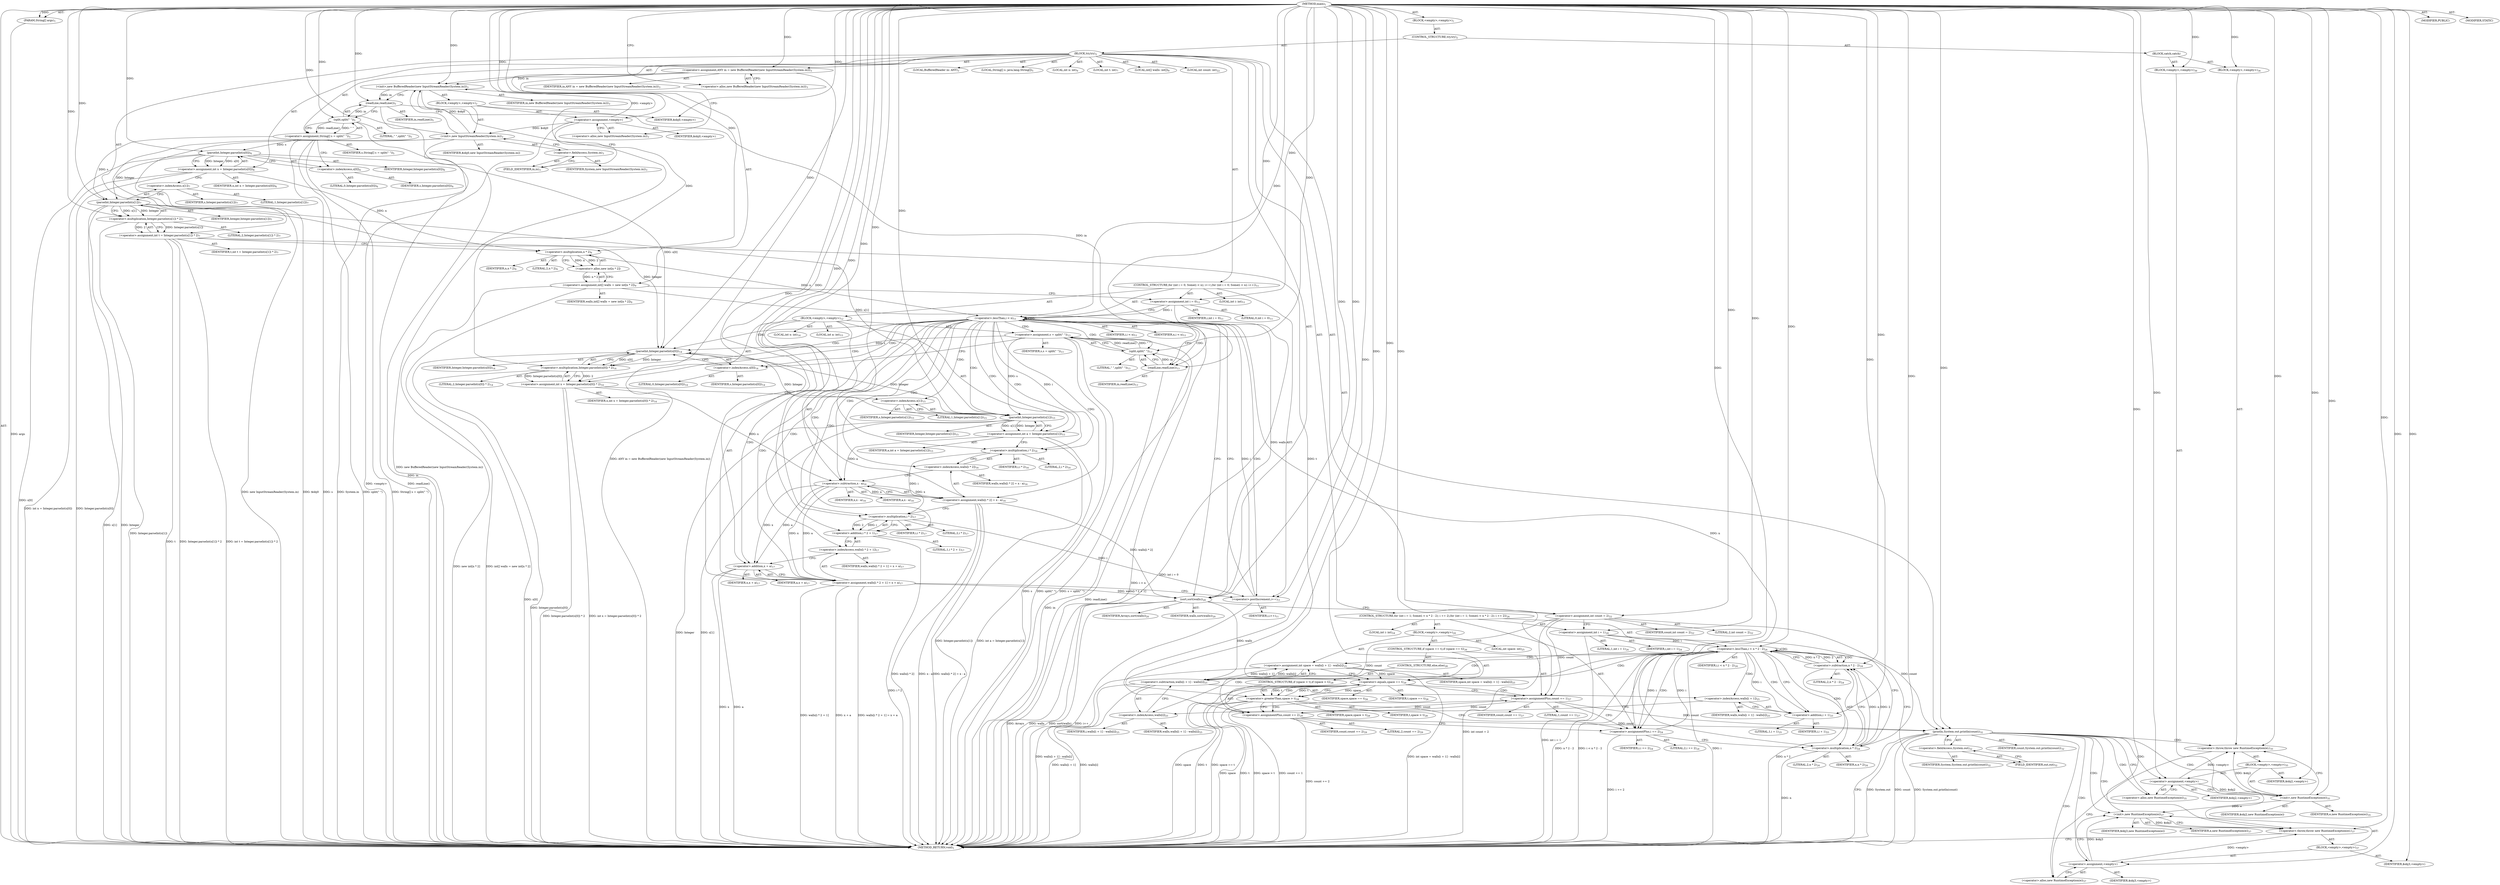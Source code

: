 digraph "main" {  
"19" [label = <(METHOD,main)<SUB>1</SUB>> ]
"20" [label = <(PARAM,String[] args)<SUB>1</SUB>> ]
"21" [label = <(BLOCK,&lt;empty&gt;,&lt;empty&gt;)<SUB>1</SUB>> ]
"22" [label = <(CONTROL_STRUCTURE,try,try)<SUB>2</SUB>> ]
"23" [label = <(BLOCK,try,try)<SUB>2</SUB>> ]
"4" [label = <(LOCAL,BufferedReader in: ANY)<SUB>3</SUB>> ]
"24" [label = <(&lt;operator&gt;.assignment,ANY in = new BufferedReader(new InputStreamReader(System.in)))<SUB>3</SUB>> ]
"25" [label = <(IDENTIFIER,in,ANY in = new BufferedReader(new InputStreamReader(System.in)))<SUB>3</SUB>> ]
"26" [label = <(&lt;operator&gt;.alloc,new BufferedReader(new InputStreamReader(System.in)))<SUB>3</SUB>> ]
"27" [label = <(&lt;init&gt;,new BufferedReader(new InputStreamReader(System.in)))<SUB>3</SUB>> ]
"3" [label = <(IDENTIFIER,in,new BufferedReader(new InputStreamReader(System.in)))<SUB>3</SUB>> ]
"28" [label = <(BLOCK,&lt;empty&gt;,&lt;empty&gt;)<SUB>3</SUB>> ]
"29" [label = <(&lt;operator&gt;.assignment,&lt;empty&gt;)> ]
"30" [label = <(IDENTIFIER,$obj0,&lt;empty&gt;)> ]
"31" [label = <(&lt;operator&gt;.alloc,new InputStreamReader(System.in))<SUB>3</SUB>> ]
"32" [label = <(&lt;init&gt;,new InputStreamReader(System.in))<SUB>3</SUB>> ]
"33" [label = <(IDENTIFIER,$obj0,new InputStreamReader(System.in))> ]
"34" [label = <(&lt;operator&gt;.fieldAccess,System.in)<SUB>3</SUB>> ]
"35" [label = <(IDENTIFIER,System,new InputStreamReader(System.in))<SUB>3</SUB>> ]
"36" [label = <(FIELD_IDENTIFIER,in,in)<SUB>3</SUB>> ]
"37" [label = <(IDENTIFIER,$obj0,&lt;empty&gt;)> ]
"38" [label = <(LOCAL,String[] s: java.lang.String[])<SUB>5</SUB>> ]
"39" [label = <(&lt;operator&gt;.assignment,String[] s = split(&quot; &quot;))<SUB>5</SUB>> ]
"40" [label = <(IDENTIFIER,s,String[] s = split(&quot; &quot;))<SUB>5</SUB>> ]
"41" [label = <(split,split(&quot; &quot;))<SUB>5</SUB>> ]
"42" [label = <(readLine,readLine())<SUB>5</SUB>> ]
"43" [label = <(IDENTIFIER,in,readLine())<SUB>5</SUB>> ]
"44" [label = <(LITERAL,&quot; &quot;,split(&quot; &quot;))<SUB>5</SUB>> ]
"45" [label = <(LOCAL,int n: int)<SUB>6</SUB>> ]
"46" [label = <(&lt;operator&gt;.assignment,int n = Integer.parseInt(s[0]))<SUB>6</SUB>> ]
"47" [label = <(IDENTIFIER,n,int n = Integer.parseInt(s[0]))<SUB>6</SUB>> ]
"48" [label = <(parseInt,Integer.parseInt(s[0]))<SUB>6</SUB>> ]
"49" [label = <(IDENTIFIER,Integer,Integer.parseInt(s[0]))<SUB>6</SUB>> ]
"50" [label = <(&lt;operator&gt;.indexAccess,s[0])<SUB>6</SUB>> ]
"51" [label = <(IDENTIFIER,s,Integer.parseInt(s[0]))<SUB>6</SUB>> ]
"52" [label = <(LITERAL,0,Integer.parseInt(s[0]))<SUB>6</SUB>> ]
"53" [label = <(LOCAL,int t: int)<SUB>7</SUB>> ]
"54" [label = <(&lt;operator&gt;.assignment,int t = Integer.parseInt(s[1]) * 2)<SUB>7</SUB>> ]
"55" [label = <(IDENTIFIER,t,int t = Integer.parseInt(s[1]) * 2)<SUB>7</SUB>> ]
"56" [label = <(&lt;operator&gt;.multiplication,Integer.parseInt(s[1]) * 2)<SUB>7</SUB>> ]
"57" [label = <(parseInt,Integer.parseInt(s[1]))<SUB>7</SUB>> ]
"58" [label = <(IDENTIFIER,Integer,Integer.parseInt(s[1]))<SUB>7</SUB>> ]
"59" [label = <(&lt;operator&gt;.indexAccess,s[1])<SUB>7</SUB>> ]
"60" [label = <(IDENTIFIER,s,Integer.parseInt(s[1]))<SUB>7</SUB>> ]
"61" [label = <(LITERAL,1,Integer.parseInt(s[1]))<SUB>7</SUB>> ]
"62" [label = <(LITERAL,2,Integer.parseInt(s[1]) * 2)<SUB>7</SUB>> ]
"63" [label = <(LOCAL,int[] walls: int[])<SUB>9</SUB>> ]
"64" [label = <(&lt;operator&gt;.assignment,int[] walls = new int[n * 2])<SUB>9</SUB>> ]
"65" [label = <(IDENTIFIER,walls,int[] walls = new int[n * 2])<SUB>9</SUB>> ]
"66" [label = <(&lt;operator&gt;.alloc,new int[n * 2])> ]
"67" [label = <(&lt;operator&gt;.multiplication,n * 2)<SUB>9</SUB>> ]
"68" [label = <(IDENTIFIER,n,n * 2)<SUB>9</SUB>> ]
"69" [label = <(LITERAL,2,n * 2)<SUB>9</SUB>> ]
"70" [label = <(CONTROL_STRUCTURE,for (int i = 0; Some(i &lt; n); i++),for (int i = 0; Some(i &lt; n); i++))<SUB>11</SUB>> ]
"71" [label = <(LOCAL,int i: int)<SUB>11</SUB>> ]
"72" [label = <(&lt;operator&gt;.assignment,int i = 0)<SUB>11</SUB>> ]
"73" [label = <(IDENTIFIER,i,int i = 0)<SUB>11</SUB>> ]
"74" [label = <(LITERAL,0,int i = 0)<SUB>11</SUB>> ]
"75" [label = <(&lt;operator&gt;.lessThan,i &lt; n)<SUB>11</SUB>> ]
"76" [label = <(IDENTIFIER,i,i &lt; n)<SUB>11</SUB>> ]
"77" [label = <(IDENTIFIER,n,i &lt; n)<SUB>11</SUB>> ]
"78" [label = <(&lt;operator&gt;.postIncrement,i++)<SUB>11</SUB>> ]
"79" [label = <(IDENTIFIER,i,i++)<SUB>11</SUB>> ]
"80" [label = <(BLOCK,&lt;empty&gt;,&lt;empty&gt;)<SUB>12</SUB>> ]
"81" [label = <(&lt;operator&gt;.assignment,s = split(&quot; &quot;))<SUB>13</SUB>> ]
"82" [label = <(IDENTIFIER,s,s = split(&quot; &quot;))<SUB>13</SUB>> ]
"83" [label = <(split,split(&quot; &quot;))<SUB>13</SUB>> ]
"84" [label = <(readLine,readLine())<SUB>13</SUB>> ]
"85" [label = <(IDENTIFIER,in,readLine())<SUB>13</SUB>> ]
"86" [label = <(LITERAL,&quot; &quot;,split(&quot; &quot;))<SUB>13</SUB>> ]
"87" [label = <(LOCAL,int x: int)<SUB>14</SUB>> ]
"88" [label = <(&lt;operator&gt;.assignment,int x = Integer.parseInt(s[0]) * 2)<SUB>14</SUB>> ]
"89" [label = <(IDENTIFIER,x,int x = Integer.parseInt(s[0]) * 2)<SUB>14</SUB>> ]
"90" [label = <(&lt;operator&gt;.multiplication,Integer.parseInt(s[0]) * 2)<SUB>14</SUB>> ]
"91" [label = <(parseInt,Integer.parseInt(s[0]))<SUB>14</SUB>> ]
"92" [label = <(IDENTIFIER,Integer,Integer.parseInt(s[0]))<SUB>14</SUB>> ]
"93" [label = <(&lt;operator&gt;.indexAccess,s[0])<SUB>14</SUB>> ]
"94" [label = <(IDENTIFIER,s,Integer.parseInt(s[0]))<SUB>14</SUB>> ]
"95" [label = <(LITERAL,0,Integer.parseInt(s[0]))<SUB>14</SUB>> ]
"96" [label = <(LITERAL,2,Integer.parseInt(s[0]) * 2)<SUB>14</SUB>> ]
"97" [label = <(LOCAL,int a: int)<SUB>15</SUB>> ]
"98" [label = <(&lt;operator&gt;.assignment,int a = Integer.parseInt(s[1]))<SUB>15</SUB>> ]
"99" [label = <(IDENTIFIER,a,int a = Integer.parseInt(s[1]))<SUB>15</SUB>> ]
"100" [label = <(parseInt,Integer.parseInt(s[1]))<SUB>15</SUB>> ]
"101" [label = <(IDENTIFIER,Integer,Integer.parseInt(s[1]))<SUB>15</SUB>> ]
"102" [label = <(&lt;operator&gt;.indexAccess,s[1])<SUB>15</SUB>> ]
"103" [label = <(IDENTIFIER,s,Integer.parseInt(s[1]))<SUB>15</SUB>> ]
"104" [label = <(LITERAL,1,Integer.parseInt(s[1]))<SUB>15</SUB>> ]
"105" [label = <(&lt;operator&gt;.assignment,walls[i * 2] = x - a)<SUB>16</SUB>> ]
"106" [label = <(&lt;operator&gt;.indexAccess,walls[i * 2])<SUB>16</SUB>> ]
"107" [label = <(IDENTIFIER,walls,walls[i * 2] = x - a)<SUB>16</SUB>> ]
"108" [label = <(&lt;operator&gt;.multiplication,i * 2)<SUB>16</SUB>> ]
"109" [label = <(IDENTIFIER,i,i * 2)<SUB>16</SUB>> ]
"110" [label = <(LITERAL,2,i * 2)<SUB>16</SUB>> ]
"111" [label = <(&lt;operator&gt;.subtraction,x - a)<SUB>16</SUB>> ]
"112" [label = <(IDENTIFIER,x,x - a)<SUB>16</SUB>> ]
"113" [label = <(IDENTIFIER,a,x - a)<SUB>16</SUB>> ]
"114" [label = <(&lt;operator&gt;.assignment,walls[i * 2 + 1] = x + a)<SUB>17</SUB>> ]
"115" [label = <(&lt;operator&gt;.indexAccess,walls[i * 2 + 1])<SUB>17</SUB>> ]
"116" [label = <(IDENTIFIER,walls,walls[i * 2 + 1] = x + a)<SUB>17</SUB>> ]
"117" [label = <(&lt;operator&gt;.addition,i * 2 + 1)<SUB>17</SUB>> ]
"118" [label = <(&lt;operator&gt;.multiplication,i * 2)<SUB>17</SUB>> ]
"119" [label = <(IDENTIFIER,i,i * 2)<SUB>17</SUB>> ]
"120" [label = <(LITERAL,2,i * 2)<SUB>17</SUB>> ]
"121" [label = <(LITERAL,1,i * 2 + 1)<SUB>17</SUB>> ]
"122" [label = <(&lt;operator&gt;.addition,x + a)<SUB>17</SUB>> ]
"123" [label = <(IDENTIFIER,x,x + a)<SUB>17</SUB>> ]
"124" [label = <(IDENTIFIER,a,x + a)<SUB>17</SUB>> ]
"125" [label = <(sort,sort(walls))<SUB>20</SUB>> ]
"126" [label = <(IDENTIFIER,Arrays,sort(walls))<SUB>20</SUB>> ]
"127" [label = <(IDENTIFIER,walls,sort(walls))<SUB>20</SUB>> ]
"128" [label = <(LOCAL,int count: int)<SUB>22</SUB>> ]
"129" [label = <(&lt;operator&gt;.assignment,int count = 2)<SUB>22</SUB>> ]
"130" [label = <(IDENTIFIER,count,int count = 2)<SUB>22</SUB>> ]
"131" [label = <(LITERAL,2,int count = 2)<SUB>22</SUB>> ]
"132" [label = <(CONTROL_STRUCTURE,for (int i = 1; Some(i &lt; n * 2 - 2); i += 2),for (int i = 1; Some(i &lt; n * 2 - 2); i += 2))<SUB>24</SUB>> ]
"133" [label = <(LOCAL,int i: int)<SUB>24</SUB>> ]
"134" [label = <(&lt;operator&gt;.assignment,int i = 1)<SUB>24</SUB>> ]
"135" [label = <(IDENTIFIER,i,int i = 1)<SUB>24</SUB>> ]
"136" [label = <(LITERAL,1,int i = 1)<SUB>24</SUB>> ]
"137" [label = <(&lt;operator&gt;.lessThan,i &lt; n * 2 - 2)<SUB>24</SUB>> ]
"138" [label = <(IDENTIFIER,i,i &lt; n * 2 - 2)<SUB>24</SUB>> ]
"139" [label = <(&lt;operator&gt;.subtraction,n * 2 - 2)<SUB>24</SUB>> ]
"140" [label = <(&lt;operator&gt;.multiplication,n * 2)<SUB>24</SUB>> ]
"141" [label = <(IDENTIFIER,n,n * 2)<SUB>24</SUB>> ]
"142" [label = <(LITERAL,2,n * 2)<SUB>24</SUB>> ]
"143" [label = <(LITERAL,2,n * 2 - 2)<SUB>24</SUB>> ]
"144" [label = <(&lt;operator&gt;.assignmentPlus,i += 2)<SUB>24</SUB>> ]
"145" [label = <(IDENTIFIER,i,i += 2)<SUB>24</SUB>> ]
"146" [label = <(LITERAL,2,i += 2)<SUB>24</SUB>> ]
"147" [label = <(BLOCK,&lt;empty&gt;,&lt;empty&gt;)<SUB>24</SUB>> ]
"148" [label = <(LOCAL,int space: int)<SUB>25</SUB>> ]
"149" [label = <(&lt;operator&gt;.assignment,int space = walls[i + 1] - walls[i])<SUB>25</SUB>> ]
"150" [label = <(IDENTIFIER,space,int space = walls[i + 1] - walls[i])<SUB>25</SUB>> ]
"151" [label = <(&lt;operator&gt;.subtraction,walls[i + 1] - walls[i])<SUB>25</SUB>> ]
"152" [label = <(&lt;operator&gt;.indexAccess,walls[i + 1])<SUB>25</SUB>> ]
"153" [label = <(IDENTIFIER,walls,walls[i + 1] - walls[i])<SUB>25</SUB>> ]
"154" [label = <(&lt;operator&gt;.addition,i + 1)<SUB>25</SUB>> ]
"155" [label = <(IDENTIFIER,i,i + 1)<SUB>25</SUB>> ]
"156" [label = <(LITERAL,1,i + 1)<SUB>25</SUB>> ]
"157" [label = <(&lt;operator&gt;.indexAccess,walls[i])<SUB>25</SUB>> ]
"158" [label = <(IDENTIFIER,walls,walls[i + 1] - walls[i])<SUB>25</SUB>> ]
"159" [label = <(IDENTIFIER,i,walls[i + 1] - walls[i])<SUB>25</SUB>> ]
"160" [label = <(CONTROL_STRUCTURE,if (space == t),if (space == t))<SUB>26</SUB>> ]
"161" [label = <(&lt;operator&gt;.equals,space == t)<SUB>26</SUB>> ]
"162" [label = <(IDENTIFIER,space,space == t)<SUB>26</SUB>> ]
"163" [label = <(IDENTIFIER,t,space == t)<SUB>26</SUB>> ]
"164" [label = <(&lt;operator&gt;.assignmentPlus,count += 1)<SUB>27</SUB>> ]
"165" [label = <(IDENTIFIER,count,count += 1)<SUB>27</SUB>> ]
"166" [label = <(LITERAL,1,count += 1)<SUB>27</SUB>> ]
"167" [label = <(CONTROL_STRUCTURE,else,else)<SUB>28</SUB>> ]
"168" [label = <(CONTROL_STRUCTURE,if (space &gt; t),if (space &gt; t))<SUB>28</SUB>> ]
"169" [label = <(&lt;operator&gt;.greaterThan,space &gt; t)<SUB>28</SUB>> ]
"170" [label = <(IDENTIFIER,space,space &gt; t)<SUB>28</SUB>> ]
"171" [label = <(IDENTIFIER,t,space &gt; t)<SUB>28</SUB>> ]
"172" [label = <(&lt;operator&gt;.assignmentPlus,count += 2)<SUB>29</SUB>> ]
"173" [label = <(IDENTIFIER,count,count += 2)<SUB>29</SUB>> ]
"174" [label = <(LITERAL,2,count += 2)<SUB>29</SUB>> ]
"175" [label = <(println,System.out.println(count))<SUB>32</SUB>> ]
"176" [label = <(&lt;operator&gt;.fieldAccess,System.out)<SUB>32</SUB>> ]
"177" [label = <(IDENTIFIER,System,System.out.println(count))<SUB>32</SUB>> ]
"178" [label = <(FIELD_IDENTIFIER,out,out)<SUB>32</SUB>> ]
"179" [label = <(IDENTIFIER,count,System.out.println(count))<SUB>32</SUB>> ]
"180" [label = <(BLOCK,catch,catch)> ]
"181" [label = <(BLOCK,&lt;empty&gt;,&lt;empty&gt;)<SUB>34</SUB>> ]
"182" [label = <(&lt;operator&gt;.throw,throw new RuntimeException(e);)<SUB>35</SUB>> ]
"183" [label = <(BLOCK,&lt;empty&gt;,&lt;empty&gt;)<SUB>35</SUB>> ]
"184" [label = <(&lt;operator&gt;.assignment,&lt;empty&gt;)> ]
"185" [label = <(IDENTIFIER,$obj2,&lt;empty&gt;)> ]
"186" [label = <(&lt;operator&gt;.alloc,new RuntimeException(e))<SUB>35</SUB>> ]
"187" [label = <(&lt;init&gt;,new RuntimeException(e))<SUB>35</SUB>> ]
"188" [label = <(IDENTIFIER,$obj2,new RuntimeException(e))> ]
"189" [label = <(IDENTIFIER,e,new RuntimeException(e))<SUB>35</SUB>> ]
"190" [label = <(IDENTIFIER,$obj2,&lt;empty&gt;)> ]
"191" [label = <(BLOCK,&lt;empty&gt;,&lt;empty&gt;)<SUB>36</SUB>> ]
"192" [label = <(&lt;operator&gt;.throw,throw new RuntimeException(e);)<SUB>37</SUB>> ]
"193" [label = <(BLOCK,&lt;empty&gt;,&lt;empty&gt;)<SUB>37</SUB>> ]
"194" [label = <(&lt;operator&gt;.assignment,&lt;empty&gt;)> ]
"195" [label = <(IDENTIFIER,$obj3,&lt;empty&gt;)> ]
"196" [label = <(&lt;operator&gt;.alloc,new RuntimeException(e))<SUB>37</SUB>> ]
"197" [label = <(&lt;init&gt;,new RuntimeException(e))<SUB>37</SUB>> ]
"198" [label = <(IDENTIFIER,$obj3,new RuntimeException(e))> ]
"199" [label = <(IDENTIFIER,e,new RuntimeException(e))<SUB>37</SUB>> ]
"200" [label = <(IDENTIFIER,$obj3,&lt;empty&gt;)> ]
"201" [label = <(MODIFIER,PUBLIC)> ]
"202" [label = <(MODIFIER,STATIC)> ]
"203" [label = <(METHOD_RETURN,void)<SUB>1</SUB>> ]
  "19" -> "20"  [ label = "AST: "] 
  "19" -> "21"  [ label = "AST: "] 
  "19" -> "201"  [ label = "AST: "] 
  "19" -> "202"  [ label = "AST: "] 
  "19" -> "203"  [ label = "AST: "] 
  "21" -> "22"  [ label = "AST: "] 
  "22" -> "23"  [ label = "AST: "] 
  "22" -> "180"  [ label = "AST: "] 
  "23" -> "4"  [ label = "AST: "] 
  "23" -> "24"  [ label = "AST: "] 
  "23" -> "27"  [ label = "AST: "] 
  "23" -> "38"  [ label = "AST: "] 
  "23" -> "39"  [ label = "AST: "] 
  "23" -> "45"  [ label = "AST: "] 
  "23" -> "46"  [ label = "AST: "] 
  "23" -> "53"  [ label = "AST: "] 
  "23" -> "54"  [ label = "AST: "] 
  "23" -> "63"  [ label = "AST: "] 
  "23" -> "64"  [ label = "AST: "] 
  "23" -> "70"  [ label = "AST: "] 
  "23" -> "125"  [ label = "AST: "] 
  "23" -> "128"  [ label = "AST: "] 
  "23" -> "129"  [ label = "AST: "] 
  "23" -> "132"  [ label = "AST: "] 
  "23" -> "175"  [ label = "AST: "] 
  "24" -> "25"  [ label = "AST: "] 
  "24" -> "26"  [ label = "AST: "] 
  "27" -> "3"  [ label = "AST: "] 
  "27" -> "28"  [ label = "AST: "] 
  "28" -> "29"  [ label = "AST: "] 
  "28" -> "32"  [ label = "AST: "] 
  "28" -> "37"  [ label = "AST: "] 
  "29" -> "30"  [ label = "AST: "] 
  "29" -> "31"  [ label = "AST: "] 
  "32" -> "33"  [ label = "AST: "] 
  "32" -> "34"  [ label = "AST: "] 
  "34" -> "35"  [ label = "AST: "] 
  "34" -> "36"  [ label = "AST: "] 
  "39" -> "40"  [ label = "AST: "] 
  "39" -> "41"  [ label = "AST: "] 
  "41" -> "42"  [ label = "AST: "] 
  "41" -> "44"  [ label = "AST: "] 
  "42" -> "43"  [ label = "AST: "] 
  "46" -> "47"  [ label = "AST: "] 
  "46" -> "48"  [ label = "AST: "] 
  "48" -> "49"  [ label = "AST: "] 
  "48" -> "50"  [ label = "AST: "] 
  "50" -> "51"  [ label = "AST: "] 
  "50" -> "52"  [ label = "AST: "] 
  "54" -> "55"  [ label = "AST: "] 
  "54" -> "56"  [ label = "AST: "] 
  "56" -> "57"  [ label = "AST: "] 
  "56" -> "62"  [ label = "AST: "] 
  "57" -> "58"  [ label = "AST: "] 
  "57" -> "59"  [ label = "AST: "] 
  "59" -> "60"  [ label = "AST: "] 
  "59" -> "61"  [ label = "AST: "] 
  "64" -> "65"  [ label = "AST: "] 
  "64" -> "66"  [ label = "AST: "] 
  "66" -> "67"  [ label = "AST: "] 
  "67" -> "68"  [ label = "AST: "] 
  "67" -> "69"  [ label = "AST: "] 
  "70" -> "71"  [ label = "AST: "] 
  "70" -> "72"  [ label = "AST: "] 
  "70" -> "75"  [ label = "AST: "] 
  "70" -> "78"  [ label = "AST: "] 
  "70" -> "80"  [ label = "AST: "] 
  "72" -> "73"  [ label = "AST: "] 
  "72" -> "74"  [ label = "AST: "] 
  "75" -> "76"  [ label = "AST: "] 
  "75" -> "77"  [ label = "AST: "] 
  "78" -> "79"  [ label = "AST: "] 
  "80" -> "81"  [ label = "AST: "] 
  "80" -> "87"  [ label = "AST: "] 
  "80" -> "88"  [ label = "AST: "] 
  "80" -> "97"  [ label = "AST: "] 
  "80" -> "98"  [ label = "AST: "] 
  "80" -> "105"  [ label = "AST: "] 
  "80" -> "114"  [ label = "AST: "] 
  "81" -> "82"  [ label = "AST: "] 
  "81" -> "83"  [ label = "AST: "] 
  "83" -> "84"  [ label = "AST: "] 
  "83" -> "86"  [ label = "AST: "] 
  "84" -> "85"  [ label = "AST: "] 
  "88" -> "89"  [ label = "AST: "] 
  "88" -> "90"  [ label = "AST: "] 
  "90" -> "91"  [ label = "AST: "] 
  "90" -> "96"  [ label = "AST: "] 
  "91" -> "92"  [ label = "AST: "] 
  "91" -> "93"  [ label = "AST: "] 
  "93" -> "94"  [ label = "AST: "] 
  "93" -> "95"  [ label = "AST: "] 
  "98" -> "99"  [ label = "AST: "] 
  "98" -> "100"  [ label = "AST: "] 
  "100" -> "101"  [ label = "AST: "] 
  "100" -> "102"  [ label = "AST: "] 
  "102" -> "103"  [ label = "AST: "] 
  "102" -> "104"  [ label = "AST: "] 
  "105" -> "106"  [ label = "AST: "] 
  "105" -> "111"  [ label = "AST: "] 
  "106" -> "107"  [ label = "AST: "] 
  "106" -> "108"  [ label = "AST: "] 
  "108" -> "109"  [ label = "AST: "] 
  "108" -> "110"  [ label = "AST: "] 
  "111" -> "112"  [ label = "AST: "] 
  "111" -> "113"  [ label = "AST: "] 
  "114" -> "115"  [ label = "AST: "] 
  "114" -> "122"  [ label = "AST: "] 
  "115" -> "116"  [ label = "AST: "] 
  "115" -> "117"  [ label = "AST: "] 
  "117" -> "118"  [ label = "AST: "] 
  "117" -> "121"  [ label = "AST: "] 
  "118" -> "119"  [ label = "AST: "] 
  "118" -> "120"  [ label = "AST: "] 
  "122" -> "123"  [ label = "AST: "] 
  "122" -> "124"  [ label = "AST: "] 
  "125" -> "126"  [ label = "AST: "] 
  "125" -> "127"  [ label = "AST: "] 
  "129" -> "130"  [ label = "AST: "] 
  "129" -> "131"  [ label = "AST: "] 
  "132" -> "133"  [ label = "AST: "] 
  "132" -> "134"  [ label = "AST: "] 
  "132" -> "137"  [ label = "AST: "] 
  "132" -> "144"  [ label = "AST: "] 
  "132" -> "147"  [ label = "AST: "] 
  "134" -> "135"  [ label = "AST: "] 
  "134" -> "136"  [ label = "AST: "] 
  "137" -> "138"  [ label = "AST: "] 
  "137" -> "139"  [ label = "AST: "] 
  "139" -> "140"  [ label = "AST: "] 
  "139" -> "143"  [ label = "AST: "] 
  "140" -> "141"  [ label = "AST: "] 
  "140" -> "142"  [ label = "AST: "] 
  "144" -> "145"  [ label = "AST: "] 
  "144" -> "146"  [ label = "AST: "] 
  "147" -> "148"  [ label = "AST: "] 
  "147" -> "149"  [ label = "AST: "] 
  "147" -> "160"  [ label = "AST: "] 
  "149" -> "150"  [ label = "AST: "] 
  "149" -> "151"  [ label = "AST: "] 
  "151" -> "152"  [ label = "AST: "] 
  "151" -> "157"  [ label = "AST: "] 
  "152" -> "153"  [ label = "AST: "] 
  "152" -> "154"  [ label = "AST: "] 
  "154" -> "155"  [ label = "AST: "] 
  "154" -> "156"  [ label = "AST: "] 
  "157" -> "158"  [ label = "AST: "] 
  "157" -> "159"  [ label = "AST: "] 
  "160" -> "161"  [ label = "AST: "] 
  "160" -> "164"  [ label = "AST: "] 
  "160" -> "167"  [ label = "AST: "] 
  "161" -> "162"  [ label = "AST: "] 
  "161" -> "163"  [ label = "AST: "] 
  "164" -> "165"  [ label = "AST: "] 
  "164" -> "166"  [ label = "AST: "] 
  "167" -> "168"  [ label = "AST: "] 
  "168" -> "169"  [ label = "AST: "] 
  "168" -> "172"  [ label = "AST: "] 
  "169" -> "170"  [ label = "AST: "] 
  "169" -> "171"  [ label = "AST: "] 
  "172" -> "173"  [ label = "AST: "] 
  "172" -> "174"  [ label = "AST: "] 
  "175" -> "176"  [ label = "AST: "] 
  "175" -> "179"  [ label = "AST: "] 
  "176" -> "177"  [ label = "AST: "] 
  "176" -> "178"  [ label = "AST: "] 
  "180" -> "181"  [ label = "AST: "] 
  "180" -> "191"  [ label = "AST: "] 
  "181" -> "182"  [ label = "AST: "] 
  "182" -> "183"  [ label = "AST: "] 
  "183" -> "184"  [ label = "AST: "] 
  "183" -> "187"  [ label = "AST: "] 
  "183" -> "190"  [ label = "AST: "] 
  "184" -> "185"  [ label = "AST: "] 
  "184" -> "186"  [ label = "AST: "] 
  "187" -> "188"  [ label = "AST: "] 
  "187" -> "189"  [ label = "AST: "] 
  "191" -> "192"  [ label = "AST: "] 
  "192" -> "193"  [ label = "AST: "] 
  "193" -> "194"  [ label = "AST: "] 
  "193" -> "197"  [ label = "AST: "] 
  "193" -> "200"  [ label = "AST: "] 
  "194" -> "195"  [ label = "AST: "] 
  "194" -> "196"  [ label = "AST: "] 
  "197" -> "198"  [ label = "AST: "] 
  "197" -> "199"  [ label = "AST: "] 
  "24" -> "31"  [ label = "CFG: "] 
  "27" -> "42"  [ label = "CFG: "] 
  "39" -> "50"  [ label = "CFG: "] 
  "46" -> "59"  [ label = "CFG: "] 
  "54" -> "67"  [ label = "CFG: "] 
  "64" -> "72"  [ label = "CFG: "] 
  "125" -> "129"  [ label = "CFG: "] 
  "129" -> "134"  [ label = "CFG: "] 
  "175" -> "203"  [ label = "CFG: "] 
  "175" -> "186"  [ label = "CFG: "] 
  "26" -> "24"  [ label = "CFG: "] 
  "41" -> "39"  [ label = "CFG: "] 
  "48" -> "46"  [ label = "CFG: "] 
  "56" -> "54"  [ label = "CFG: "] 
  "66" -> "64"  [ label = "CFG: "] 
  "72" -> "75"  [ label = "CFG: "] 
  "75" -> "84"  [ label = "CFG: "] 
  "75" -> "125"  [ label = "CFG: "] 
  "78" -> "75"  [ label = "CFG: "] 
  "134" -> "140"  [ label = "CFG: "] 
  "137" -> "154"  [ label = "CFG: "] 
  "137" -> "178"  [ label = "CFG: "] 
  "144" -> "140"  [ label = "CFG: "] 
  "176" -> "175"  [ label = "CFG: "] 
  "182" -> "196"  [ label = "CFG: "] 
  "192" -> "203"  [ label = "CFG: "] 
  "29" -> "36"  [ label = "CFG: "] 
  "32" -> "27"  [ label = "CFG: "] 
  "42" -> "41"  [ label = "CFG: "] 
  "50" -> "48"  [ label = "CFG: "] 
  "57" -> "56"  [ label = "CFG: "] 
  "67" -> "66"  [ label = "CFG: "] 
  "81" -> "93"  [ label = "CFG: "] 
  "88" -> "102"  [ label = "CFG: "] 
  "98" -> "108"  [ label = "CFG: "] 
  "105" -> "118"  [ label = "CFG: "] 
  "114" -> "78"  [ label = "CFG: "] 
  "139" -> "137"  [ label = "CFG: "] 
  "149" -> "161"  [ label = "CFG: "] 
  "178" -> "176"  [ label = "CFG: "] 
  "31" -> "29"  [ label = "CFG: "] 
  "34" -> "32"  [ label = "CFG: "] 
  "59" -> "57"  [ label = "CFG: "] 
  "83" -> "81"  [ label = "CFG: "] 
  "90" -> "88"  [ label = "CFG: "] 
  "100" -> "98"  [ label = "CFG: "] 
  "106" -> "111"  [ label = "CFG: "] 
  "111" -> "105"  [ label = "CFG: "] 
  "115" -> "122"  [ label = "CFG: "] 
  "122" -> "114"  [ label = "CFG: "] 
  "140" -> "139"  [ label = "CFG: "] 
  "151" -> "149"  [ label = "CFG: "] 
  "161" -> "164"  [ label = "CFG: "] 
  "161" -> "169"  [ label = "CFG: "] 
  "164" -> "144"  [ label = "CFG: "] 
  "184" -> "187"  [ label = "CFG: "] 
  "187" -> "182"  [ label = "CFG: "] 
  "194" -> "197"  [ label = "CFG: "] 
  "197" -> "192"  [ label = "CFG: "] 
  "36" -> "34"  [ label = "CFG: "] 
  "84" -> "83"  [ label = "CFG: "] 
  "91" -> "90"  [ label = "CFG: "] 
  "102" -> "100"  [ label = "CFG: "] 
  "108" -> "106"  [ label = "CFG: "] 
  "117" -> "115"  [ label = "CFG: "] 
  "152" -> "157"  [ label = "CFG: "] 
  "157" -> "151"  [ label = "CFG: "] 
  "186" -> "184"  [ label = "CFG: "] 
  "196" -> "194"  [ label = "CFG: "] 
  "93" -> "91"  [ label = "CFG: "] 
  "118" -> "117"  [ label = "CFG: "] 
  "154" -> "152"  [ label = "CFG: "] 
  "169" -> "172"  [ label = "CFG: "] 
  "169" -> "144"  [ label = "CFG: "] 
  "172" -> "144"  [ label = "CFG: "] 
  "19" -> "26"  [ label = "CFG: "] 
  "20" -> "203"  [ label = "DDG: args"] 
  "24" -> "203"  [ label = "DDG: ANY in = new BufferedReader(new InputStreamReader(System.in))"] 
  "29" -> "203"  [ label = "DDG: &lt;empty&gt;"] 
  "32" -> "203"  [ label = "DDG: $obj0"] 
  "32" -> "203"  [ label = "DDG: System.in"] 
  "32" -> "203"  [ label = "DDG: new InputStreamReader(System.in)"] 
  "27" -> "203"  [ label = "DDG: new BufferedReader(new InputStreamReader(System.in))"] 
  "39" -> "203"  [ label = "DDG: s"] 
  "42" -> "203"  [ label = "DDG: in"] 
  "41" -> "203"  [ label = "DDG: readLine()"] 
  "39" -> "203"  [ label = "DDG: split(&quot; &quot;)"] 
  "39" -> "203"  [ label = "DDG: String[] s = split(&quot; &quot;)"] 
  "48" -> "203"  [ label = "DDG: s[0]"] 
  "46" -> "203"  [ label = "DDG: Integer.parseInt(s[0])"] 
  "46" -> "203"  [ label = "DDG: int n = Integer.parseInt(s[0])"] 
  "54" -> "203"  [ label = "DDG: t"] 
  "57" -> "203"  [ label = "DDG: Integer"] 
  "57" -> "203"  [ label = "DDG: s[1]"] 
  "56" -> "203"  [ label = "DDG: Integer.parseInt(s[1])"] 
  "54" -> "203"  [ label = "DDG: Integer.parseInt(s[1]) * 2"] 
  "54" -> "203"  [ label = "DDG: int t = Integer.parseInt(s[1]) * 2"] 
  "64" -> "203"  [ label = "DDG: new int[n * 2]"] 
  "64" -> "203"  [ label = "DDG: int[] walls = new int[n * 2]"] 
  "72" -> "203"  [ label = "DDG: int i = 0"] 
  "75" -> "203"  [ label = "DDG: i &lt; n"] 
  "125" -> "203"  [ label = "DDG: walls"] 
  "125" -> "203"  [ label = "DDG: sort(walls)"] 
  "129" -> "203"  [ label = "DDG: int count = 2"] 
  "134" -> "203"  [ label = "DDG: int i = 1"] 
  "137" -> "203"  [ label = "DDG: i"] 
  "140" -> "203"  [ label = "DDG: n"] 
  "139" -> "203"  [ label = "DDG: n * 2"] 
  "137" -> "203"  [ label = "DDG: n * 2 - 2"] 
  "137" -> "203"  [ label = "DDG: i &lt; n * 2 - 2"] 
  "175" -> "203"  [ label = "DDG: System.out"] 
  "175" -> "203"  [ label = "DDG: count"] 
  "175" -> "203"  [ label = "DDG: System.out.println(count)"] 
  "151" -> "203"  [ label = "DDG: walls[i + 1]"] 
  "151" -> "203"  [ label = "DDG: walls[i]"] 
  "149" -> "203"  [ label = "DDG: walls[i + 1] - walls[i]"] 
  "149" -> "203"  [ label = "DDG: int space = walls[i + 1] - walls[i]"] 
  "161" -> "203"  [ label = "DDG: space"] 
  "161" -> "203"  [ label = "DDG: t"] 
  "161" -> "203"  [ label = "DDG: space == t"] 
  "169" -> "203"  [ label = "DDG: space"] 
  "169" -> "203"  [ label = "DDG: t"] 
  "169" -> "203"  [ label = "DDG: space &gt; t"] 
  "172" -> "203"  [ label = "DDG: count += 2"] 
  "164" -> "203"  [ label = "DDG: count += 1"] 
  "144" -> "203"  [ label = "DDG: i += 2"] 
  "81" -> "203"  [ label = "DDG: s"] 
  "84" -> "203"  [ label = "DDG: in"] 
  "83" -> "203"  [ label = "DDG: readLine()"] 
  "81" -> "203"  [ label = "DDG: split(&quot; &quot;)"] 
  "81" -> "203"  [ label = "DDG: s = split(&quot; &quot;)"] 
  "91" -> "203"  [ label = "DDG: s[0]"] 
  "90" -> "203"  [ label = "DDG: Integer.parseInt(s[0])"] 
  "88" -> "203"  [ label = "DDG: Integer.parseInt(s[0]) * 2"] 
  "88" -> "203"  [ label = "DDG: int x = Integer.parseInt(s[0]) * 2"] 
  "100" -> "203"  [ label = "DDG: Integer"] 
  "100" -> "203"  [ label = "DDG: s[1]"] 
  "98" -> "203"  [ label = "DDG: Integer.parseInt(s[1])"] 
  "98" -> "203"  [ label = "DDG: int a = Integer.parseInt(s[1])"] 
  "105" -> "203"  [ label = "DDG: walls[i * 2]"] 
  "105" -> "203"  [ label = "DDG: x - a"] 
  "105" -> "203"  [ label = "DDG: walls[i * 2] = x - a"] 
  "117" -> "203"  [ label = "DDG: i * 2"] 
  "114" -> "203"  [ label = "DDG: walls[i * 2 + 1]"] 
  "122" -> "203"  [ label = "DDG: x"] 
  "122" -> "203"  [ label = "DDG: a"] 
  "114" -> "203"  [ label = "DDG: x + a"] 
  "114" -> "203"  [ label = "DDG: walls[i * 2 + 1] = x + a"] 
  "78" -> "203"  [ label = "DDG: i++"] 
  "125" -> "203"  [ label = "DDG: Arrays"] 
  "19" -> "20"  [ label = "DDG: "] 
  "19" -> "24"  [ label = "DDG: "] 
  "41" -> "39"  [ label = "DDG: readLine()"] 
  "41" -> "39"  [ label = "DDG: &quot; &quot;"] 
  "48" -> "46"  [ label = "DDG: Integer"] 
  "48" -> "46"  [ label = "DDG: s[0]"] 
  "56" -> "54"  [ label = "DDG: Integer.parseInt(s[1])"] 
  "56" -> "54"  [ label = "DDG: 2"] 
  "66" -> "64"  [ label = "DDG: n * 2"] 
  "19" -> "129"  [ label = "DDG: "] 
  "19" -> "181"  [ label = "DDG: "] 
  "19" -> "191"  [ label = "DDG: "] 
  "24" -> "27"  [ label = "DDG: in"] 
  "19" -> "27"  [ label = "DDG: "] 
  "29" -> "27"  [ label = "DDG: &lt;empty&gt;"] 
  "32" -> "27"  [ label = "DDG: $obj0"] 
  "19" -> "72"  [ label = "DDG: "] 
  "19" -> "125"  [ label = "DDG: "] 
  "64" -> "125"  [ label = "DDG: walls"] 
  "105" -> "125"  [ label = "DDG: walls[i * 2]"] 
  "114" -> "125"  [ label = "DDG: walls[i * 2 + 1]"] 
  "19" -> "134"  [ label = "DDG: "] 
  "19" -> "144"  [ label = "DDG: "] 
  "129" -> "175"  [ label = "DDG: count"] 
  "172" -> "175"  [ label = "DDG: count"] 
  "164" -> "175"  [ label = "DDG: count"] 
  "19" -> "175"  [ label = "DDG: "] 
  "19" -> "29"  [ label = "DDG: "] 
  "19" -> "37"  [ label = "DDG: "] 
  "42" -> "41"  [ label = "DDG: in"] 
  "19" -> "41"  [ label = "DDG: "] 
  "19" -> "48"  [ label = "DDG: "] 
  "39" -> "48"  [ label = "DDG: s"] 
  "57" -> "56"  [ label = "DDG: Integer"] 
  "57" -> "56"  [ label = "DDG: s[1]"] 
  "19" -> "56"  [ label = "DDG: "] 
  "67" -> "66"  [ label = "DDG: n"] 
  "67" -> "66"  [ label = "DDG: 2"] 
  "72" -> "75"  [ label = "DDG: i"] 
  "78" -> "75"  [ label = "DDG: i"] 
  "19" -> "75"  [ label = "DDG: "] 
  "67" -> "75"  [ label = "DDG: n"] 
  "118" -> "78"  [ label = "DDG: i"] 
  "19" -> "78"  [ label = "DDG: "] 
  "83" -> "81"  [ label = "DDG: readLine()"] 
  "83" -> "81"  [ label = "DDG: &quot; &quot;"] 
  "90" -> "88"  [ label = "DDG: Integer.parseInt(s[0])"] 
  "90" -> "88"  [ label = "DDG: 2"] 
  "100" -> "98"  [ label = "DDG: Integer"] 
  "100" -> "98"  [ label = "DDG: s[1]"] 
  "111" -> "105"  [ label = "DDG: x"] 
  "111" -> "105"  [ label = "DDG: a"] 
  "111" -> "114"  [ label = "DDG: x"] 
  "19" -> "114"  [ label = "DDG: "] 
  "111" -> "114"  [ label = "DDG: a"] 
  "134" -> "137"  [ label = "DDG: i"] 
  "144" -> "137"  [ label = "DDG: i"] 
  "19" -> "137"  [ label = "DDG: "] 
  "139" -> "137"  [ label = "DDG: n * 2"] 
  "139" -> "137"  [ label = "DDG: 2"] 
  "137" -> "144"  [ label = "DDG: i"] 
  "151" -> "149"  [ label = "DDG: walls[i + 1]"] 
  "151" -> "149"  [ label = "DDG: walls[i]"] 
  "184" -> "182"  [ label = "DDG: &lt;empty&gt;"] 
  "187" -> "182"  [ label = "DDG: $obj2"] 
  "19" -> "182"  [ label = "DDG: "] 
  "194" -> "192"  [ label = "DDG: &lt;empty&gt;"] 
  "197" -> "192"  [ label = "DDG: $obj3"] 
  "19" -> "192"  [ label = "DDG: "] 
  "29" -> "32"  [ label = "DDG: $obj0"] 
  "19" -> "32"  [ label = "DDG: "] 
  "27" -> "42"  [ label = "DDG: in"] 
  "19" -> "42"  [ label = "DDG: "] 
  "48" -> "57"  [ label = "DDG: Integer"] 
  "19" -> "57"  [ label = "DDG: "] 
  "39" -> "57"  [ label = "DDG: s"] 
  "46" -> "67"  [ label = "DDG: n"] 
  "19" -> "67"  [ label = "DDG: "] 
  "140" -> "139"  [ label = "DDG: n"] 
  "140" -> "139"  [ label = "DDG: 2"] 
  "19" -> "139"  [ label = "DDG: "] 
  "19" -> "164"  [ label = "DDG: "] 
  "19" -> "184"  [ label = "DDG: "] 
  "19" -> "190"  [ label = "DDG: "] 
  "19" -> "194"  [ label = "DDG: "] 
  "19" -> "200"  [ label = "DDG: "] 
  "84" -> "83"  [ label = "DDG: in"] 
  "19" -> "83"  [ label = "DDG: "] 
  "91" -> "90"  [ label = "DDG: Integer"] 
  "91" -> "90"  [ label = "DDG: s[0]"] 
  "19" -> "90"  [ label = "DDG: "] 
  "91" -> "100"  [ label = "DDG: Integer"] 
  "19" -> "100"  [ label = "DDG: "] 
  "57" -> "100"  [ label = "DDG: s[1]"] 
  "81" -> "100"  [ label = "DDG: s"] 
  "88" -> "111"  [ label = "DDG: x"] 
  "19" -> "111"  [ label = "DDG: "] 
  "98" -> "111"  [ label = "DDG: a"] 
  "111" -> "122"  [ label = "DDG: x"] 
  "19" -> "122"  [ label = "DDG: "] 
  "111" -> "122"  [ label = "DDG: a"] 
  "75" -> "140"  [ label = "DDG: n"] 
  "19" -> "140"  [ label = "DDG: "] 
  "125" -> "151"  [ label = "DDG: walls"] 
  "149" -> "161"  [ label = "DDG: space"] 
  "19" -> "161"  [ label = "DDG: "] 
  "54" -> "161"  [ label = "DDG: t"] 
  "169" -> "161"  [ label = "DDG: t"] 
  "129" -> "164"  [ label = "DDG: count"] 
  "172" -> "164"  [ label = "DDG: count"] 
  "184" -> "187"  [ label = "DDG: $obj2"] 
  "19" -> "187"  [ label = "DDG: "] 
  "194" -> "197"  [ label = "DDG: $obj3"] 
  "19" -> "197"  [ label = "DDG: "] 
  "187" -> "197"  [ label = "DDG: e"] 
  "42" -> "84"  [ label = "DDG: in"] 
  "19" -> "84"  [ label = "DDG: "] 
  "57" -> "91"  [ label = "DDG: Integer"] 
  "100" -> "91"  [ label = "DDG: Integer"] 
  "19" -> "91"  [ label = "DDG: "] 
  "48" -> "91"  [ label = "DDG: s[0]"] 
  "81" -> "91"  [ label = "DDG: s"] 
  "75" -> "108"  [ label = "DDG: i"] 
  "19" -> "108"  [ label = "DDG: "] 
  "118" -> "117"  [ label = "DDG: i"] 
  "118" -> "117"  [ label = "DDG: 2"] 
  "19" -> "117"  [ label = "DDG: "] 
  "19" -> "172"  [ label = "DDG: "] 
  "108" -> "118"  [ label = "DDG: i"] 
  "19" -> "118"  [ label = "DDG: "] 
  "137" -> "154"  [ label = "DDG: i"] 
  "19" -> "154"  [ label = "DDG: "] 
  "161" -> "169"  [ label = "DDG: space"] 
  "19" -> "169"  [ label = "DDG: "] 
  "161" -> "169"  [ label = "DDG: t"] 
  "129" -> "172"  [ label = "DDG: count"] 
  "164" -> "172"  [ label = "DDG: count"] 
  "175" -> "192"  [ label = "CDG: "] 
  "175" -> "196"  [ label = "CDG: "] 
  "175" -> "197"  [ label = "CDG: "] 
  "175" -> "187"  [ label = "CDG: "] 
  "175" -> "184"  [ label = "CDG: "] 
  "175" -> "194"  [ label = "CDG: "] 
  "175" -> "182"  [ label = "CDG: "] 
  "175" -> "186"  [ label = "CDG: "] 
  "75" -> "115"  [ label = "CDG: "] 
  "75" -> "98"  [ label = "CDG: "] 
  "75" -> "75"  [ label = "CDG: "] 
  "75" -> "81"  [ label = "CDG: "] 
  "75" -> "84"  [ label = "CDG: "] 
  "75" -> "102"  [ label = "CDG: "] 
  "75" -> "114"  [ label = "CDG: "] 
  "75" -> "91"  [ label = "CDG: "] 
  "75" -> "93"  [ label = "CDG: "] 
  "75" -> "90"  [ label = "CDG: "] 
  "75" -> "118"  [ label = "CDG: "] 
  "75" -> "100"  [ label = "CDG: "] 
  "75" -> "88"  [ label = "CDG: "] 
  "75" -> "108"  [ label = "CDG: "] 
  "75" -> "111"  [ label = "CDG: "] 
  "75" -> "122"  [ label = "CDG: "] 
  "75" -> "106"  [ label = "CDG: "] 
  "75" -> "83"  [ label = "CDG: "] 
  "75" -> "105"  [ label = "CDG: "] 
  "75" -> "117"  [ label = "CDG: "] 
  "75" -> "78"  [ label = "CDG: "] 
  "137" -> "154"  [ label = "CDG: "] 
  "137" -> "161"  [ label = "CDG: "] 
  "137" -> "149"  [ label = "CDG: "] 
  "137" -> "151"  [ label = "CDG: "] 
  "137" -> "144"  [ label = "CDG: "] 
  "137" -> "137"  [ label = "CDG: "] 
  "137" -> "152"  [ label = "CDG: "] 
  "137" -> "139"  [ label = "CDG: "] 
  "137" -> "157"  [ label = "CDG: "] 
  "137" -> "140"  [ label = "CDG: "] 
  "161" -> "169"  [ label = "CDG: "] 
  "161" -> "164"  [ label = "CDG: "] 
  "169" -> "172"  [ label = "CDG: "] 
}
